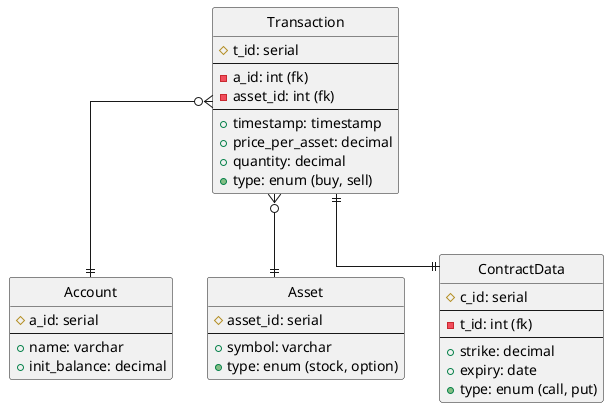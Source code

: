 @startuml db_schema
skinparam linetype ortho
hide circle

class Account {
    #a_id: serial
    --
    +name: varchar
    +init_balance: decimal
}

class Transaction {
    #t_id: serial
    --
    -a_id: int (fk)
    -asset_id: int (fk)
    --
    +timestamp: timestamp
    +price_per_asset: decimal
    +quantity: decimal
    +type: enum (buy, sell)
}

class Asset {
    #asset_id: serial
    --
    +symbol: varchar
    +type: enum (stock, option)
}

class ContractData {
    #c_id: serial
    --
    -t_id: int (fk)
    --
    +strike: decimal
    +expiry: date
    +type: enum (call, put)
}

Transaction }o--|| Account
Transaction }o--|| Asset
Transaction ||--|| ContractData
@enduml